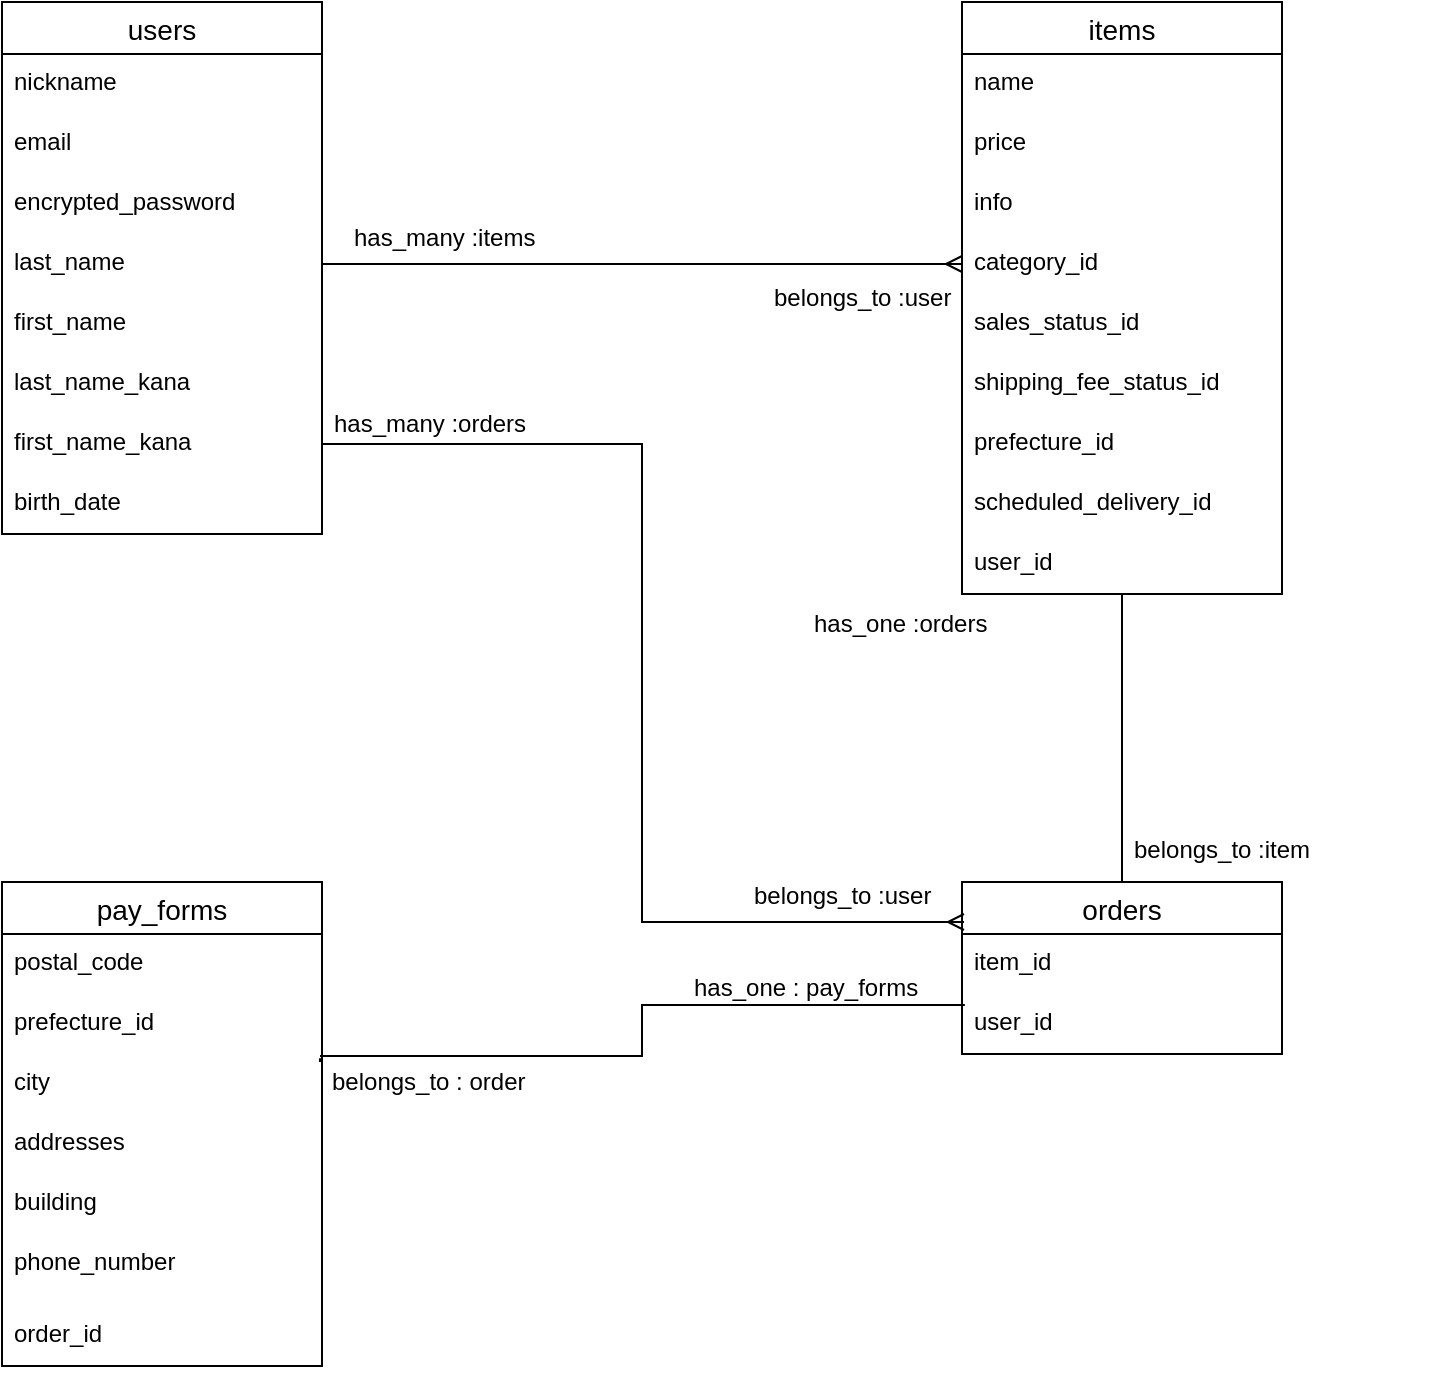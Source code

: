 <mxfile>
    <diagram id="jLUdlSvL8oY-d2kFPuI_" name="ページ1">
        <mxGraphModel dx="801" dy="1295" grid="1" gridSize="10" guides="1" tooltips="1" connect="1" arrows="1" fold="1" page="1" pageScale="1" pageWidth="827" pageHeight="1169" math="0" shadow="0">
            <root>
                <mxCell id="0"/>
                <mxCell id="1" parent="0"/>
                <mxCell id="2" value="users" style="swimlane;fontStyle=0;childLayout=stackLayout;horizontal=1;startSize=26;horizontalStack=0;resizeParent=1;resizeParentMax=0;resizeLast=0;collapsible=1;marginBottom=0;align=center;fontSize=14;" parent="1" vertex="1">
                    <mxGeometry x="80" y="280" width="160" height="266" as="geometry"/>
                </mxCell>
                <mxCell id="4" value="nickname" style="text;strokeColor=none;fillColor=none;spacingLeft=4;spacingRight=4;overflow=hidden;rotatable=0;points=[[0,0.5],[1,0.5]];portConstraint=eastwest;fontSize=12;fontFamily=Helvetica;" parent="2" vertex="1">
                    <mxGeometry y="26" width="160" height="30" as="geometry"/>
                </mxCell>
                <mxCell id="3" value="email" style="text;fillColor=none;spacingLeft=4;spacingRight=4;overflow=hidden;rotatable=0;points=[[0,0.5],[1,0.5]];portConstraint=eastwest;fontSize=12;" parent="2" vertex="1">
                    <mxGeometry y="56" width="160" height="30" as="geometry"/>
                </mxCell>
                <mxCell id="5" value="encrypted_password" style="text;strokeColor=none;fillColor=none;spacingLeft=4;spacingRight=4;overflow=hidden;rotatable=0;points=[[0,0.5],[1,0.5]];portConstraint=eastwest;fontSize=12;fontFamily=Helvetica;" parent="2" vertex="1">
                    <mxGeometry y="86" width="160" height="30" as="geometry"/>
                </mxCell>
                <mxCell id="6" value="last_name" style="text;strokeColor=none;fillColor=none;spacingLeft=4;spacingRight=4;overflow=hidden;rotatable=0;points=[[0,0.5],[1,0.5]];portConstraint=eastwest;fontSize=12;fontFamily=Helvetica;" parent="2" vertex="1">
                    <mxGeometry y="116" width="160" height="30" as="geometry"/>
                </mxCell>
                <mxCell id="7" value="first_name " style="text;strokeColor=none;fillColor=none;spacingLeft=4;spacingRight=4;overflow=hidden;rotatable=0;points=[[0,0.5],[1,0.5]];portConstraint=eastwest;fontSize=12;fontFamily=Helvetica;" parent="2" vertex="1">
                    <mxGeometry y="146" width="160" height="30" as="geometry"/>
                </mxCell>
                <mxCell id="8" value="last_name_kana" style="text;strokeColor=none;fillColor=none;spacingLeft=4;spacingRight=4;overflow=hidden;rotatable=0;points=[[0,0.5],[1,0.5]];portConstraint=eastwest;fontSize=12;fontFamily=Helvetica;" parent="2" vertex="1">
                    <mxGeometry y="176" width="160" height="30" as="geometry"/>
                </mxCell>
                <mxCell id="9" value="first_name_kana" style="text;strokeColor=none;fillColor=none;spacingLeft=4;spacingRight=4;overflow=hidden;rotatable=0;points=[[0,0.5],[1,0.5]];portConstraint=eastwest;fontSize=12;fontFamily=Helvetica;" parent="2" vertex="1">
                    <mxGeometry y="206" width="160" height="30" as="geometry"/>
                </mxCell>
                <mxCell id="16" value="birth_date" style="text;strokeColor=none;fillColor=none;spacingLeft=4;spacingRight=4;overflow=hidden;rotatable=0;points=[[0,0.5],[1,0.5]];portConstraint=eastwest;fontSize=12;fontFamily=Helvetica;" parent="2" vertex="1">
                    <mxGeometry y="236" width="160" height="30" as="geometry"/>
                </mxCell>
                <mxCell id="19" value="items" style="swimlane;fontStyle=0;childLayout=stackLayout;horizontal=1;startSize=26;horizontalStack=0;resizeParent=1;resizeParentMax=0;resizeLast=0;collapsible=1;marginBottom=0;align=center;fontSize=14;" parent="1" vertex="1">
                    <mxGeometry x="560" y="280" width="160" height="296" as="geometry"/>
                </mxCell>
                <mxCell id="20" value="name" style="text;strokeColor=none;fillColor=none;spacingLeft=4;spacingRight=4;overflow=hidden;rotatable=0;points=[[0,0.5],[1,0.5]];portConstraint=eastwest;fontSize=12;fontFamily=Helvetica;" parent="19" vertex="1">
                    <mxGeometry y="26" width="160" height="30" as="geometry"/>
                </mxCell>
                <mxCell id="27" value="price" style="text;strokeColor=none;fillColor=none;spacingLeft=4;spacingRight=4;overflow=hidden;rotatable=0;points=[[0,0.5],[1,0.5]];portConstraint=eastwest;fontSize=12;fontFamily=Helvetica;" parent="19" vertex="1">
                    <mxGeometry y="56" width="160" height="30" as="geometry"/>
                </mxCell>
                <mxCell id="21" value="info" style="text;strokeColor=none;fillColor=none;spacingLeft=4;spacingRight=4;overflow=hidden;rotatable=0;points=[[0,0.5],[1,0.5]];portConstraint=eastwest;fontSize=12;" parent="19" vertex="1">
                    <mxGeometry y="86" width="160" height="30" as="geometry"/>
                </mxCell>
                <mxCell id="22" value="category_id" style="text;strokeColor=none;fillColor=none;spacingLeft=4;spacingRight=4;overflow=hidden;rotatable=0;points=[[0,0.5],[1,0.5]];portConstraint=eastwest;fontSize=12;fontFamily=Helvetica;" parent="19" vertex="1">
                    <mxGeometry y="116" width="160" height="30" as="geometry"/>
                </mxCell>
                <mxCell id="23" value="sales_status_id" style="text;strokeColor=none;fillColor=none;spacingLeft=4;spacingRight=4;overflow=hidden;rotatable=0;points=[[0,0.5],[1,0.5]];portConstraint=eastwest;fontSize=12;fontFamily=Helvetica;" parent="19" vertex="1">
                    <mxGeometry y="146" width="160" height="30" as="geometry"/>
                </mxCell>
                <mxCell id="24" value="shipping_fee_status_id" style="text;strokeColor=none;fillColor=none;spacingLeft=4;spacingRight=4;overflow=hidden;rotatable=0;points=[[0,0.5],[1,0.5]];portConstraint=eastwest;fontSize=12;fontFamily=Helvetica;" parent="19" vertex="1">
                    <mxGeometry y="176" width="160" height="30" as="geometry"/>
                </mxCell>
                <mxCell id="25" value="prefecture_id" style="text;strokeColor=none;fillColor=none;spacingLeft=4;spacingRight=4;overflow=hidden;rotatable=0;points=[[0,0.5],[1,0.5]];portConstraint=eastwest;fontSize=12;fontFamily=Helvetica;" parent="19" vertex="1">
                    <mxGeometry y="206" width="160" height="30" as="geometry"/>
                </mxCell>
                <mxCell id="26" value="scheduled_delivery_id" style="text;strokeColor=none;fillColor=none;spacingLeft=4;spacingRight=4;overflow=hidden;rotatable=0;points=[[0,0.5],[1,0.5]];portConstraint=eastwest;fontSize=12;fontFamily=Helvetica;" parent="19" vertex="1">
                    <mxGeometry y="236" width="160" height="30" as="geometry"/>
                </mxCell>
                <mxCell id="91" value="user_id" style="text;strokeColor=none;fillColor=none;spacingLeft=4;spacingRight=4;overflow=hidden;rotatable=0;points=[[0,0.5],[1,0.5]];portConstraint=eastwest;fontSize=12;fontFamily=Helvetica;" parent="19" vertex="1">
                    <mxGeometry y="266" width="160" height="30" as="geometry"/>
                </mxCell>
                <mxCell id="28" value="orders" style="swimlane;fontStyle=0;childLayout=stackLayout;horizontal=1;startSize=26;horizontalStack=0;resizeParent=1;resizeParentMax=0;resizeLast=0;collapsible=1;marginBottom=0;align=center;fontSize=14;" parent="1" vertex="1">
                    <mxGeometry x="560" y="720" width="160" height="86" as="geometry"/>
                </mxCell>
                <mxCell id="107" value="item_id" style="text;strokeColor=none;fillColor=none;spacingLeft=4;spacingRight=4;overflow=hidden;rotatable=0;points=[[0,0.5],[1,0.5]];portConstraint=eastwest;fontSize=12;fontFamily=Helvetica;" parent="28" vertex="1">
                    <mxGeometry y="26" width="160" height="30" as="geometry"/>
                </mxCell>
                <mxCell id="103" value="user_id" style="text;strokeColor=none;fillColor=none;spacingLeft=4;spacingRight=4;overflow=hidden;rotatable=0;points=[[0,0.5],[1,0.5]];portConstraint=eastwest;fontSize=12;fontFamily=Helvetica;" parent="28" vertex="1">
                    <mxGeometry y="56" width="160" height="30" as="geometry"/>
                </mxCell>
                <mxCell id="39" style="edgeStyle=orthogonalEdgeStyle;rounded=0;orthogonalLoop=1;jettySize=auto;html=1;entryX=0;entryY=0.5;entryDx=0;entryDy=0;fontFamily=Helvetica;endArrow=ERmany;endFill=0;strokeWidth=1;" parent="1" source="6" target="22" edge="1">
                    <mxGeometry relative="1" as="geometry">
                        <Array as="points"/>
                    </mxGeometry>
                </mxCell>
                <mxCell id="61" value="has_many :items" style="text;strokeColor=none;fillColor=none;spacingLeft=4;spacingRight=4;overflow=hidden;rotatable=0;points=[[0,0.5],[1,0.5]];portConstraint=eastwest;fontSize=12;" parent="1" vertex="1">
                    <mxGeometry x="250" y="384" width="160" height="30" as="geometry"/>
                </mxCell>
                <mxCell id="67" value="belongs_to :item" style="text;strokeColor=none;fillColor=none;spacingLeft=4;spacingRight=4;overflow=hidden;rotatable=0;points=[[0,0.5],[1,0.5]];portConstraint=eastwest;fontSize=12;" parent="1" vertex="1">
                    <mxGeometry x="640" y="690" width="160" height="30" as="geometry"/>
                </mxCell>
                <mxCell id="82" value="pay_forms" style="swimlane;fontStyle=0;childLayout=stackLayout;horizontal=1;startSize=26;horizontalStack=0;resizeParent=1;resizeParentMax=0;resizeLast=0;collapsible=1;marginBottom=0;align=center;fontSize=14;" parent="1" vertex="1">
                    <mxGeometry x="80" y="720" width="160" height="242" as="geometry"/>
                </mxCell>
                <mxCell id="83" value="postal_code" style="text;strokeColor=none;fillColor=none;spacingLeft=4;spacingRight=4;overflow=hidden;rotatable=0;points=[[0,0.5],[1,0.5]];portConstraint=eastwest;fontSize=12;fontFamily=Helvetica;" parent="82" vertex="1">
                    <mxGeometry y="26" width="160" height="30" as="geometry"/>
                </mxCell>
                <mxCell id="85" value="prefecture_id" style="text;strokeColor=none;fillColor=none;spacingLeft=4;spacingRight=4;overflow=hidden;rotatable=0;points=[[0,0.5],[1,0.5]];portConstraint=eastwest;fontSize=12;fontFamily=Helvetica;" parent="82" vertex="1">
                    <mxGeometry y="56" width="160" height="30" as="geometry"/>
                </mxCell>
                <mxCell id="86" value="city" style="text;strokeColor=none;fillColor=none;spacingLeft=4;spacingRight=4;overflow=hidden;rotatable=0;points=[[0,0.5],[1,0.5]];portConstraint=eastwest;fontSize=12;fontFamily=Helvetica;" parent="82" vertex="1">
                    <mxGeometry y="86" width="160" height="30" as="geometry"/>
                </mxCell>
                <mxCell id="87" value="addresses" style="text;strokeColor=none;fillColor=none;spacingLeft=4;spacingRight=4;overflow=hidden;rotatable=0;points=[[0,0.5],[1,0.5]];portConstraint=eastwest;fontSize=12;fontFamily=Helvetica;" parent="82" vertex="1">
                    <mxGeometry y="116" width="160" height="30" as="geometry"/>
                </mxCell>
                <mxCell id="88" value="building" style="text;strokeColor=none;fillColor=none;spacingLeft=4;spacingRight=4;overflow=hidden;rotatable=0;points=[[0,0.5],[1,0.5]];portConstraint=eastwest;fontSize=12;fontFamily=Helvetica;" parent="82" vertex="1">
                    <mxGeometry y="146" width="160" height="30" as="geometry"/>
                </mxCell>
                <mxCell id="121" value="phone_number" style="text;strokeColor=none;fillColor=none;spacingLeft=4;spacingRight=4;overflow=hidden;rotatable=0;points=[[0,0.5],[1,0.5]];portConstraint=eastwest;fontSize=12;fontFamily=Helvetica;" parent="82" vertex="1">
                    <mxGeometry y="176" width="160" height="36" as="geometry"/>
                </mxCell>
                <mxCell id="89" value="order_id" style="text;strokeColor=none;fillColor=none;spacingLeft=4;spacingRight=4;overflow=hidden;rotatable=0;points=[[0,0.5],[1,0.5]];portConstraint=eastwest;fontSize=12;fontFamily=Helvetica;" parent="82" vertex="1">
                    <mxGeometry y="212" width="160" height="30" as="geometry"/>
                </mxCell>
                <mxCell id="94" value="belongs_to :user" style="text;strokeColor=none;fillColor=none;spacingLeft=4;spacingRight=4;overflow=hidden;rotatable=0;points=[[0,0.5],[1,0.5]];portConstraint=eastwest;fontSize=12;" parent="1" vertex="1">
                    <mxGeometry x="460" y="414" width="160" height="26" as="geometry"/>
                </mxCell>
                <mxCell id="98" style="edgeStyle=orthogonalEdgeStyle;rounded=0;orthogonalLoop=1;jettySize=auto;html=1;fontFamily=Helvetica;endArrow=ERmany;endFill=0;strokeWidth=1;exitX=1;exitY=0.5;exitDx=0;exitDy=0;" parent="1" source="9" edge="1">
                    <mxGeometry relative="1" as="geometry">
                        <Array as="points">
                            <mxPoint x="400" y="501"/>
                            <mxPoint x="400" y="740"/>
                        </Array>
                        <mxPoint x="497" y="760" as="sourcePoint"/>
                        <mxPoint x="561" y="740" as="targetPoint"/>
                    </mxGeometry>
                </mxCell>
                <mxCell id="99" value="has_many :orders" style="text;strokeColor=none;fillColor=none;spacingLeft=4;spacingRight=4;overflow=hidden;rotatable=0;points=[[0,0.5],[1,0.5]];portConstraint=eastwest;fontSize=12;" parent="1" vertex="1">
                    <mxGeometry x="240" y="477" width="170" height="30" as="geometry"/>
                </mxCell>
                <mxCell id="100" value="belongs_to :user" style="text;strokeColor=none;fillColor=none;spacingLeft=4;spacingRight=4;overflow=hidden;rotatable=0;points=[[0,0.5],[1,0.5]];portConstraint=eastwest;fontSize=12;" parent="1" vertex="1">
                    <mxGeometry x="450" y="713" width="110" height="30" as="geometry"/>
                </mxCell>
                <mxCell id="62" value="has_one :orders" style="text;strokeColor=none;fillColor=none;spacingLeft=4;spacingRight=4;overflow=hidden;rotatable=0;points=[[0,0.5],[1,0.5]];portConstraint=eastwest;fontSize=12;" parent="1" vertex="1">
                    <mxGeometry x="480" y="577" width="160" height="30" as="geometry"/>
                </mxCell>
                <mxCell id="109" style="edgeStyle=orthogonalEdgeStyle;rounded=0;orthogonalLoop=1;jettySize=auto;html=1;entryX=0.5;entryY=0;entryDx=0;entryDy=0;fontFamily=Helvetica;endArrow=none;endFill=0;strokeWidth=1;exitX=0.5;exitY=1;exitDx=0;exitDy=0;" parent="1" source="19" target="28" edge="1">
                    <mxGeometry relative="1" as="geometry">
                        <Array as="points">
                            <mxPoint x="640" y="630"/>
                            <mxPoint x="640" y="630"/>
                        </Array>
                        <mxPoint x="440" y="585.0" as="sourcePoint"/>
                        <mxPoint x="758.08" y="829.52" as="targetPoint"/>
                    </mxGeometry>
                </mxCell>
                <mxCell id="110" style="edgeStyle=orthogonalEdgeStyle;rounded=0;orthogonalLoop=1;jettySize=auto;html=1;entryX=0.009;entryY=0.183;entryDx=0;entryDy=0;fontFamily=Helvetica;endArrow=none;endFill=0;strokeWidth=1;entryPerimeter=0;" parent="1" target="103" edge="1">
                    <mxGeometry relative="1" as="geometry">
                        <Array as="points">
                            <mxPoint x="239" y="807"/>
                            <mxPoint x="400" y="807"/>
                            <mxPoint x="400" y="782"/>
                        </Array>
                        <mxPoint x="239" y="807" as="sourcePoint"/>
                        <mxPoint x="650" y="730" as="targetPoint"/>
                    </mxGeometry>
                </mxCell>
                <mxCell id="111" value="belongs_to : order" style="text;strokeColor=none;fillColor=none;spacingLeft=4;spacingRight=4;overflow=hidden;rotatable=0;points=[[0,0.5],[1,0.5]];portConstraint=eastwest;fontSize=12;" parent="1" vertex="1">
                    <mxGeometry x="239" y="806" width="180" height="30" as="geometry"/>
                </mxCell>
                <mxCell id="112" style="edgeStyle=orthogonalEdgeStyle;rounded=0;orthogonalLoop=1;jettySize=auto;html=1;fontFamily=Helvetica;endArrow=none;endFill=0;strokeWidth=1;exitX=0.994;exitY=0.072;exitDx=0;exitDy=0;exitPerimeter=0;" parent="1" source="86" edge="1">
                    <mxGeometry relative="1" as="geometry">
                        <Array as="points"/>
                        <mxPoint x="239.04" y="808.16" as="sourcePoint"/>
                        <mxPoint x="239" y="810" as="targetPoint"/>
                    </mxGeometry>
                </mxCell>
                <mxCell id="113" value="has_one : pay_forms" style="text;strokeColor=none;fillColor=none;spacingLeft=4;spacingRight=4;overflow=hidden;rotatable=0;points=[[0,0.5],[1,0.5]];portConstraint=eastwest;fontSize=12;" parent="1" vertex="1">
                    <mxGeometry x="420" y="759" width="133" height="30" as="geometry"/>
                </mxCell>
            </root>
        </mxGraphModel>
    </diagram>
</mxfile>
